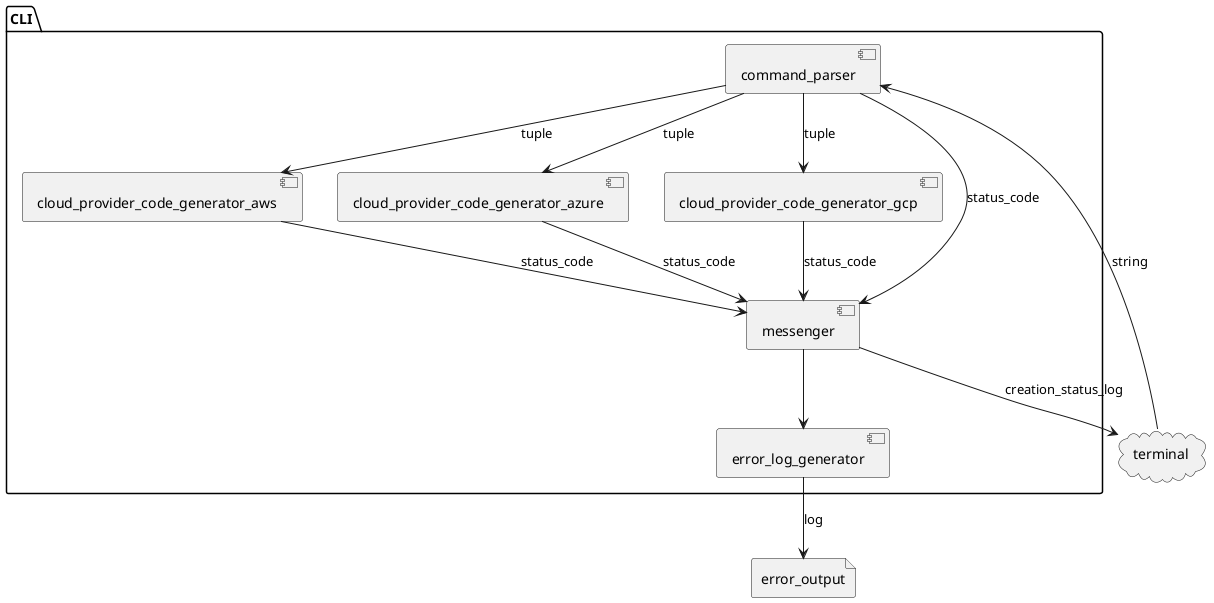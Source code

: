 @startuml
!pragma useVerticalIf on
cloud terminal
file error_output
package "CLI" {
  [command_parser]
  [cloud_provider_code_generator_aws]
  [cloud_provider_code_generator_azure]
  [cloud_provider_code_generator_gcp]
  [messenger]
  [error_log_generator]
}


terminal --> command_parser : string
command_parser --> messenger : status_code
command_parser -->  cloud_provider_code_generator_aws : tuple

command_parser -->  cloud_provider_code_generator_azure : tuple

command_parser -->  cloud_provider_code_generator_gcp : tuple

cloud_provider_code_generator_aws --> messenger : status_code
cloud_provider_code_generator_azure --> messenger : status_code
cloud_provider_code_generator_gcp --> messenger : status_code

messenger --> terminal : creation_status_log
messenger --> error_log_generator
error_log_generator --> error_output : log

@enduml